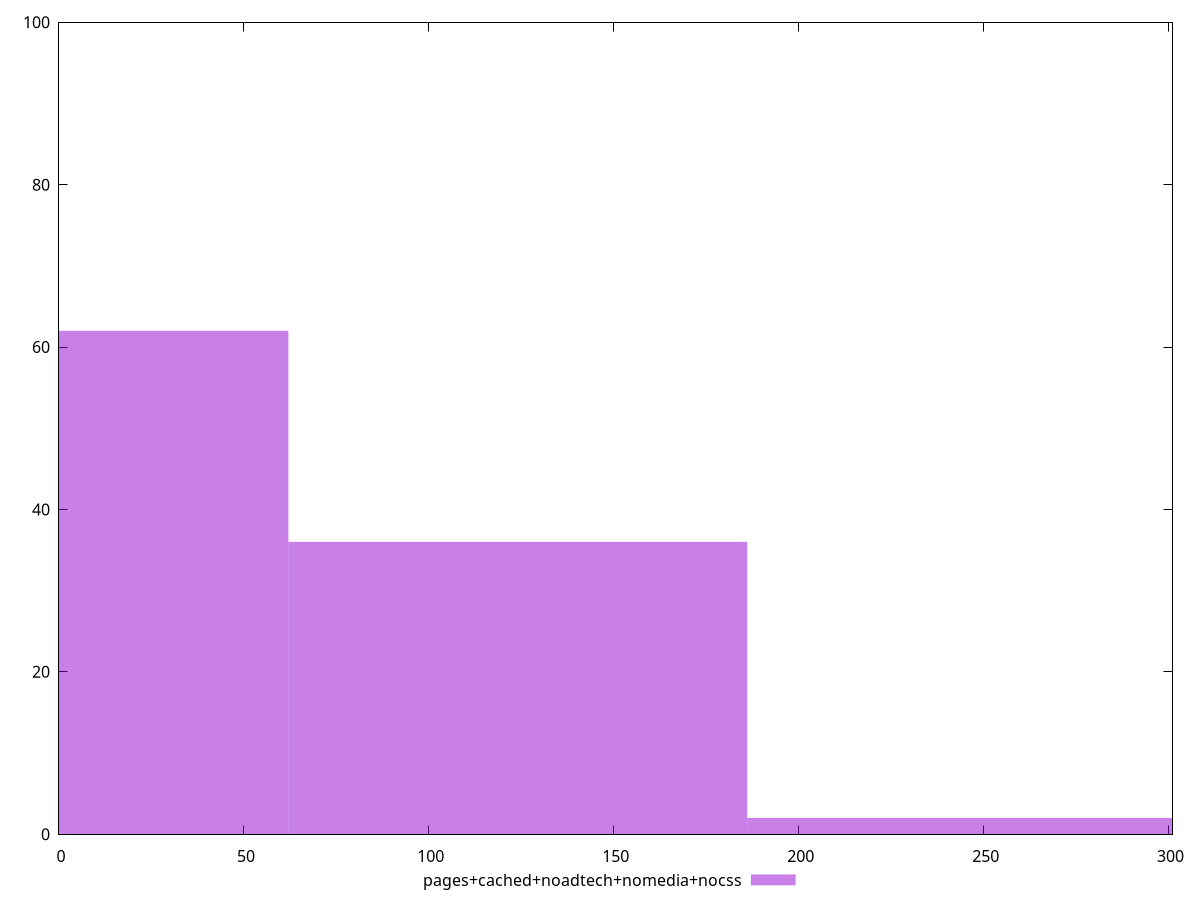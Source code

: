 reset

$pagesCachedNoadtechNomediaNocss <<EOF
248.1130809006163 2
124.05654045030815 36
0 62
EOF

set key outside below
set boxwidth 124.05654045030815
set xrange [0:301.0569996833801]
set yrange [0:100]
set trange [0:100]
set style fill transparent solid 0.5 noborder
set terminal svg size 640, 490 enhanced background rgb 'white'
set output "report_00019_2021-02-10T18-14-37.922Z//uses-rel-preconnect/comparison/histogram/4_vs_5.svg"

plot $pagesCachedNoadtechNomediaNocss title "pages+cached+noadtech+nomedia+nocss" with boxes

reset
